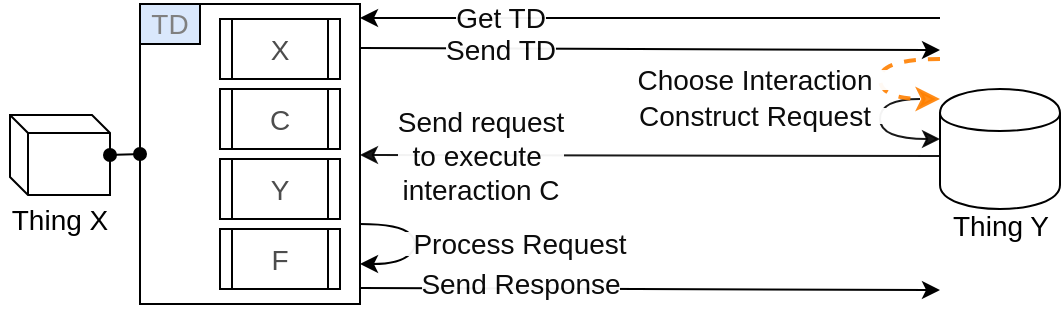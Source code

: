 <mxfile userAgent="Mozilla/5.0 (X11; Linux x86_64) AppleWebKit/537.36 (KHTML, like Gecko) draw.io/6.8.0 Chrome/59.0.307.115 Electron/1.8.6 Safari/537.36" version="8.6.4" editor="www.draw.io" type="device"><diagram id="7cfe97ee-ab2f-110e-547b-88bb66e6f431" name="Page-1"><mxGraphModel dx="507" dy="309" grid="1" gridSize="10" guides="1" tooltips="1" connect="1" arrows="1" fold="1" page="0" pageScale="1" pageWidth="531" pageHeight="152" background="#ffffff" math="0" shadow="0"><root><mxCell id="0"/><mxCell id="1" parent="0"/><mxCell id="36" value="" style="curved=1;endArrow=classic;html=1;labelBackgroundColor=#33FF33;strokeColor=#000000;fontSize=14;fontColor=#000000;opacity=90;" parent="1" edge="1"><mxGeometry width="50" height="50" relative="1" as="geometry"><mxPoint x="460" y="47.5" as="sourcePoint"/><mxPoint x="470" y="67.5" as="targetPoint"/><Array as="points"><mxPoint x="440" y="47.5"/><mxPoint x="440" y="67.5"/></Array></mxGeometry></mxCell><mxCell id="2" value="" style="shape=cube;whiteSpace=wrap;html=1;boundedLbl=1;rounded=0;shadow=0;glass=0;strokeColor=#000000;strokeWidth=1;fillColor=none;fontSize=14;fontColor=#000000;align=left;size=9;" parent="1" vertex="1"><mxGeometry x="5" y="55.5" width="50" height="40" as="geometry"/></mxCell><mxCell id="3" value="" style="rounded=0;whiteSpace=wrap;html=1;shadow=0;glass=0;strokeColor=#000000;strokeWidth=1;fillColor=none;fontSize=14;fontColor=#000000;align=left;" parent="1" vertex="1"><mxGeometry x="70" width="110" height="150" as="geometry"/></mxCell><mxCell id="15" value="C" style="shape=process;whiteSpace=wrap;html=1;rounded=0;shadow=0;glass=0;strokeColor=#000000;strokeWidth=1;fillColor=#FFFFFF;fontSize=14;fontColor=#4D4D4D;align=center;" parent="1" vertex="1"><mxGeometry x="110" y="42.5" width="60" height="30" as="geometry"/></mxCell><mxCell id="17" value="X" style="shape=process;whiteSpace=wrap;html=1;rounded=0;shadow=0;glass=0;strokeColor=#000000;strokeWidth=1;fillColor=#FFFFFF;fontSize=14;fontColor=#4D4D4D;align=center;" parent="1" vertex="1"><mxGeometry x="110" y="7.5" width="60" height="30" as="geometry"/></mxCell><mxCell id="18" value="F" style="shape=process;whiteSpace=wrap;html=1;rounded=0;shadow=0;glass=0;strokeColor=#000000;strokeWidth=1;fillColor=#FFFFFF;fontSize=14;fontColor=#4D4D4D;align=center;" parent="1" vertex="1"><mxGeometry x="110" y="112.5" width="60" height="30" as="geometry"/></mxCell><mxCell id="19" value="Y" style="shape=process;whiteSpace=wrap;html=1;rounded=0;shadow=0;glass=0;strokeColor=#000000;strokeWidth=1;fillColor=#FFFFFF;fontSize=14;fontColor=#4D4D4D;align=center;" parent="1" vertex="1"><mxGeometry x="110" y="77.5" width="60" height="30" as="geometry"/></mxCell><mxCell id="21" value="TD" style="rounded=0;whiteSpace=wrap;html=1;shadow=0;glass=0;strokeColor=#000000;strokeWidth=1;fillColor=#dae8fc;fontSize=14;fontColor=#808080;align=center;" parent="1" vertex="1"><mxGeometry x="70" width="30" height="20" as="geometry"/></mxCell><mxCell id="22" value="Thing X" style="text;html=1;strokeColor=none;fillColor=none;align=center;verticalAlign=middle;whiteSpace=wrap;rounded=0;shadow=0;glass=0;fontSize=14;fontColor=#000000;" parent="1" vertex="1"><mxGeometry y="98" width="60" height="20" as="geometry"/></mxCell><mxCell id="23" value="" style="endArrow=oval;html=1;strokeColor=#000000;fontSize=14;fontColor=#000000;entryX=0;entryY=0.5;exitX=1;exitY=0.5;startArrow=oval;startFill=1;endFill=1;" parent="1" source="2" target="3" edge="1"><mxGeometry width="50" height="50" relative="1" as="geometry"><mxPoint x="-20" y="205" as="sourcePoint"/><mxPoint x="30" y="155" as="targetPoint"/></mxGeometry></mxCell><mxCell id="24" value="Get TD" style="endArrow=classic;html=1;strokeColor=#000000;fontSize=14;fontColor=#000000;textOpacity=95;" parent="1" edge="1"><mxGeometry x="0.517" width="50" height="50" relative="1" as="geometry"><mxPoint x="470" y="7" as="sourcePoint"/><mxPoint x="180" y="7" as="targetPoint"/><mxPoint as="offset"/></mxGeometry></mxCell><mxCell id="26" value="Send TD" style="endArrow=classic;html=1;strokeColor=#000000;fontSize=14;fontColor=#000000;textOpacity=95;" parent="1" edge="1"><mxGeometry x="-0.517" y="-1" width="50" height="50" relative="1" as="geometry"><mxPoint x="180" y="22" as="sourcePoint"/><mxPoint x="470" y="23" as="targetPoint"/><mxPoint as="offset"/></mxGeometry></mxCell><mxCell id="27" value="Send request&lt;br style=&quot;font-size: 14px&quot;&gt;to execute&amp;nbsp;&lt;br style=&quot;font-size: 14px&quot;&gt;interaction C&lt;br style=&quot;font-size: 14px&quot;&gt;" style="endArrow=classic;html=1;strokeColor=#000000;fontSize=14;fontColor=#000000;opacity=90;textOpacity=95;" parent="1" edge="1"><mxGeometry x="0.586" width="50" height="50" relative="1" as="geometry"><mxPoint x="470" y="76" as="sourcePoint"/><mxPoint x="180" y="75.5" as="targetPoint"/><mxPoint as="offset"/></mxGeometry></mxCell><mxCell id="32" value="&lt;font style=&quot;font-size: 14px&quot;&gt;Send Response&lt;/font&gt;&lt;br style=&quot;font-size: 11px&quot;&gt;" style="endArrow=classic;html=1;strokeColor=#000000;fontSize=11;fontColor=#000000;textOpacity=95;" parent="1" edge="1"><mxGeometry x="-0.448" y="2" width="50" height="50" relative="1" as="geometry"><mxPoint x="180" y="142" as="sourcePoint"/><mxPoint x="470" y="143" as="targetPoint"/><mxPoint as="offset"/></mxGeometry></mxCell><mxCell id="34" value="" style="curved=1;endArrow=classic;html=1;labelBackgroundColor=#33FF33;strokeColor=#FF8000;fontSize=14;fontColor=#000000;opacity=90;dashed=1;strokeWidth=2;" parent="1" edge="1"><mxGeometry width="50" height="50" relative="1" as="geometry"><mxPoint x="470" y="27.5" as="sourcePoint"/><mxPoint x="470" y="47.5" as="targetPoint"/><Array as="points"><mxPoint x="440" y="27.5"/><mxPoint x="440" y="47.5"/></Array></mxGeometry></mxCell><mxCell id="40" value="&lt;font style=&quot;font-size: 14px&quot;&gt;Choose Interaction&lt;/font&gt;" style="text;html=1;strokeColor=none;fillColor=#ffffff;align=center;verticalAlign=middle;whiteSpace=wrap;rounded=0;shadow=0;glass=0;fontSize=11;fontColor=#000000;textOpacity=95;opacity=95;" parent="1" vertex="1"><mxGeometry x="310" y="33" width="135" height="10" as="geometry"/></mxCell><mxCell id="41" value="&lt;font style=&quot;font-size: 14px;&quot;&gt;Construct Request&lt;/font&gt;" style="text;html=1;strokeColor=none;fillColor=#ffffff;align=center;verticalAlign=middle;whiteSpace=wrap;rounded=0;shadow=0;glass=0;fontSize=14;fontColor=#000000;textOpacity=95;opacity=95;" parent="1" vertex="1"><mxGeometry x="310" y="52" width="135" height="8" as="geometry"/></mxCell><mxCell id="42" value="" style="group" parent="1" vertex="1" connectable="0"><mxGeometry x="470" y="42.5" width="60" height="82.5" as="geometry"/></mxCell><mxCell id="5" value="" style="shape=cylinder;whiteSpace=wrap;html=1;boundedLbl=1;rounded=0;shadow=0;glass=0;strokeColor=#000000;strokeWidth=1;fillColor=none;fontSize=14;fontColor=#000000;align=left;" parent="42" vertex="1"><mxGeometry width="60" height="60" as="geometry"/></mxCell><mxCell id="12" value="&lt;font style=&quot;font-size: 14px;&quot;&gt;Thing Y&lt;/font&gt;" style="text;html=1;strokeColor=none;fillColor=none;align=center;verticalAlign=middle;whiteSpace=wrap;rounded=0;shadow=0;glass=0;fontSize=14;fontColor=#000000;" parent="42" vertex="1"><mxGeometry x="2.5" y="58" width="55" height="20" as="geometry"/></mxCell><mxCell id="29" value="" style="curved=1;endArrow=classic;html=1;strokeColor=#000000;fontSize=14;fontColor=#000000;" parent="1" edge="1"><mxGeometry width="50" height="50" relative="1" as="geometry"><mxPoint x="180" y="110" as="sourcePoint"/><mxPoint x="180" y="130" as="targetPoint"/><Array as="points"><mxPoint x="200" y="110"/><mxPoint x="210" y="120"/><mxPoint x="200" y="130"/></Array></mxGeometry></mxCell><mxCell id="31" value="&lt;font style=&quot;font-size: 14px&quot;&gt;Process Request&lt;/font&gt;" style="text;html=1;strokeColor=none;fillColor=#ffffff;align=center;verticalAlign=middle;whiteSpace=wrap;rounded=0;shadow=0;glass=0;fontSize=14;fontColor=#000000;textOpacity=95;opacity=95;" parent="1" vertex="1"><mxGeometry x="200" y="114" width="120" height="12" as="geometry"/></mxCell></root></mxGraphModel></diagram></mxfile>